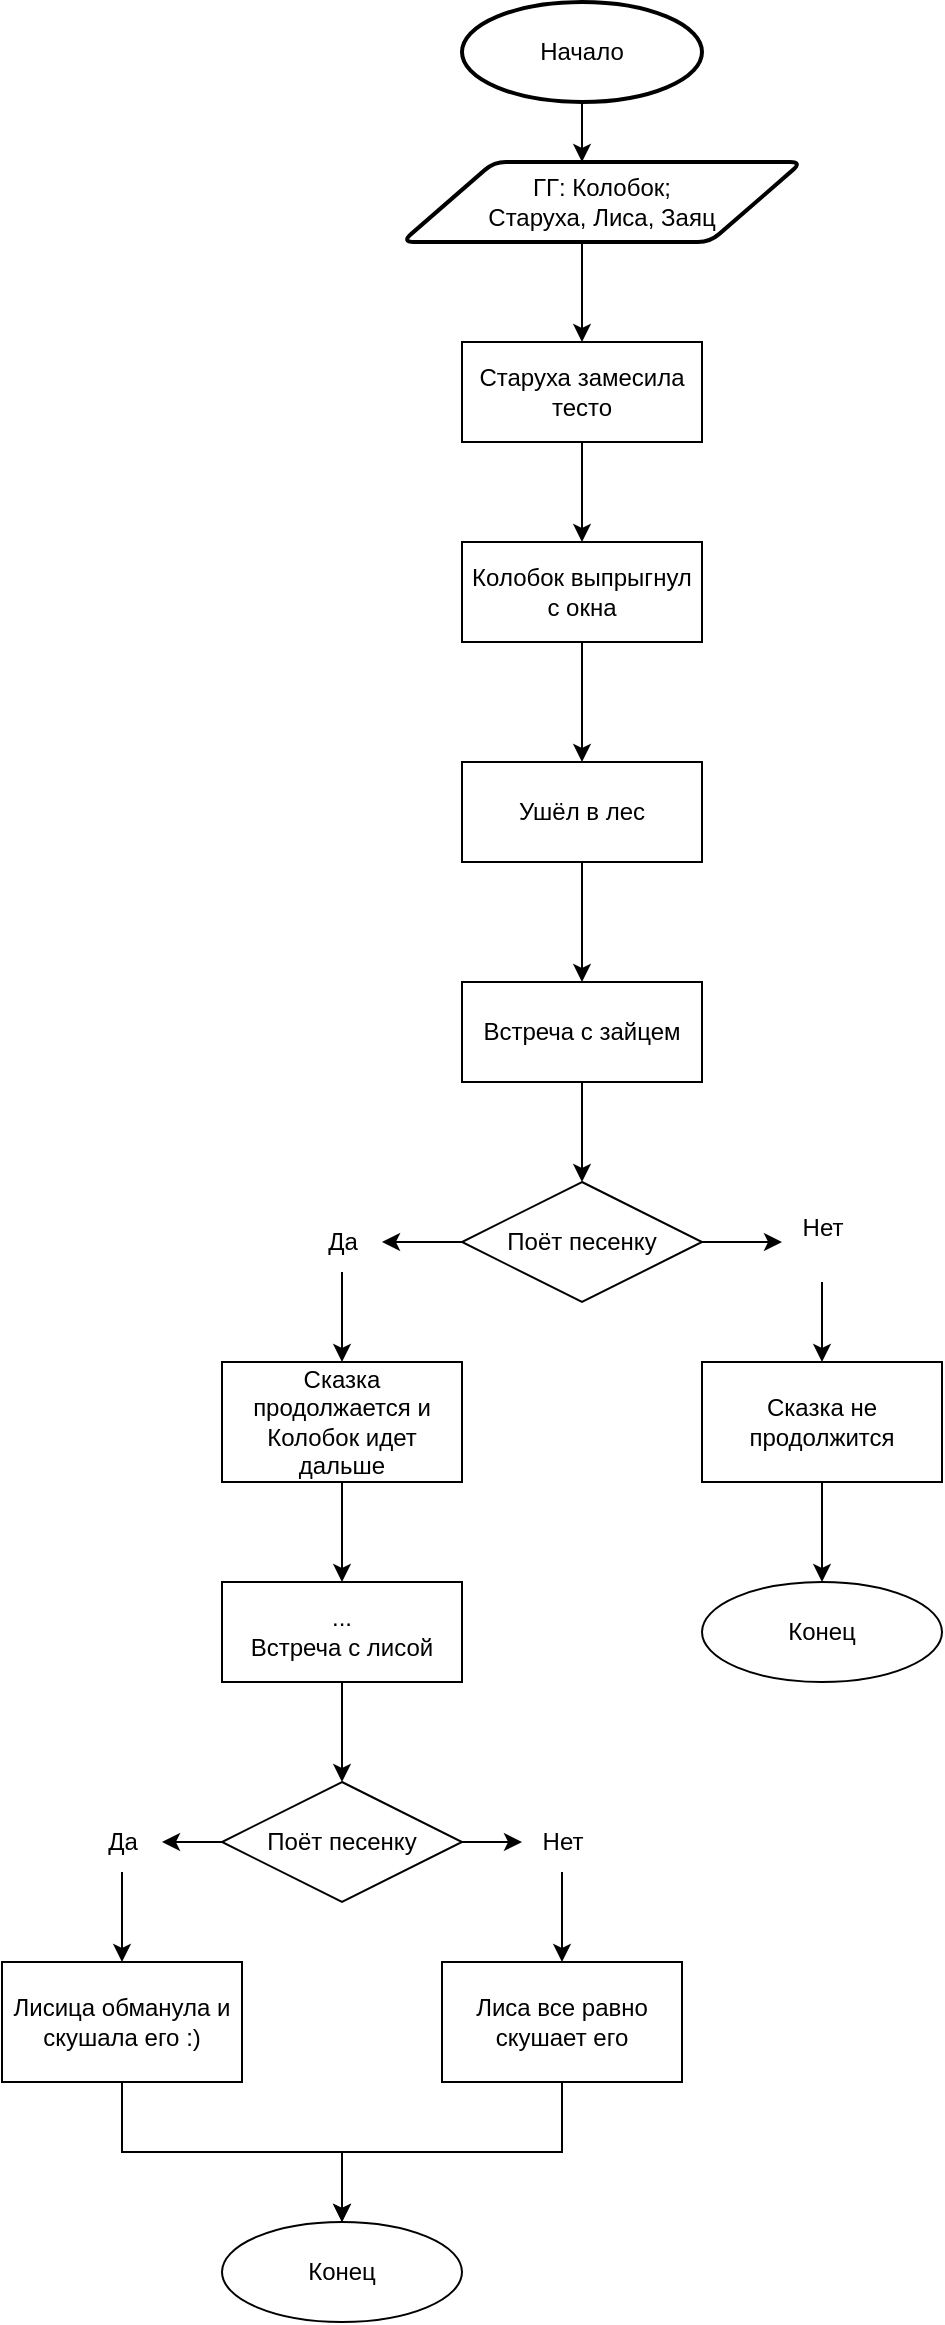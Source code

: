 <mxfile version="26.1.1">
  <diagram id="C5RBs43oDa-KdzZeNtuy" name="Page-1">
    <mxGraphModel dx="2015" dy="661" grid="1" gridSize="10" guides="1" tooltips="1" connect="1" arrows="1" fold="1" page="1" pageScale="1" pageWidth="827" pageHeight="1169" background="none" math="0" shadow="0">
      <root>
        <mxCell id="WIyWlLk6GJQsqaUBKTNV-0" />
        <mxCell id="WIyWlLk6GJQsqaUBKTNV-1" parent="WIyWlLk6GJQsqaUBKTNV-0" />
        <mxCell id="adAxLsS4ZwnRrMbIdCEw-12" value="" style="edgeStyle=orthogonalEdgeStyle;rounded=0;orthogonalLoop=1;jettySize=auto;html=1;" edge="1" parent="WIyWlLk6GJQsqaUBKTNV-1">
          <mxGeometry relative="1" as="geometry">
            <mxPoint x="220" y="120" as="sourcePoint" />
            <mxPoint x="220" y="170" as="targetPoint" />
          </mxGeometry>
        </mxCell>
        <mxCell id="adAxLsS4ZwnRrMbIdCEw-11" value="" style="edgeStyle=orthogonalEdgeStyle;rounded=0;orthogonalLoop=1;jettySize=auto;html=1;" edge="1" parent="WIyWlLk6GJQsqaUBKTNV-1" source="adAxLsS4ZwnRrMbIdCEw-6">
          <mxGeometry relative="1" as="geometry">
            <mxPoint x="220" y="80" as="targetPoint" />
          </mxGeometry>
        </mxCell>
        <mxCell id="adAxLsS4ZwnRrMbIdCEw-6" value="Начало" style="strokeWidth=2;html=1;shape=mxgraph.flowchart.start_1;whiteSpace=wrap;" vertex="1" parent="WIyWlLk6GJQsqaUBKTNV-1">
          <mxGeometry x="160" width="120" height="50" as="geometry" />
        </mxCell>
        <mxCell id="adAxLsS4ZwnRrMbIdCEw-18" value="ГГ: Колобок;&lt;div&gt;Старуха, Лиса, Заяц&lt;/div&gt;" style="shape=parallelogram;html=1;strokeWidth=2;perimeter=parallelogramPerimeter;whiteSpace=wrap;rounded=1;arcSize=12;size=0.23;" vertex="1" parent="WIyWlLk6GJQsqaUBKTNV-1">
          <mxGeometry x="130" y="80" width="200" height="40" as="geometry" />
        </mxCell>
        <mxCell id="adAxLsS4ZwnRrMbIdCEw-22" value="" style="edgeStyle=orthogonalEdgeStyle;rounded=0;orthogonalLoop=1;jettySize=auto;html=1;" edge="1" parent="WIyWlLk6GJQsqaUBKTNV-1" source="adAxLsS4ZwnRrMbIdCEw-19" target="adAxLsS4ZwnRrMbIdCEw-21">
          <mxGeometry relative="1" as="geometry" />
        </mxCell>
        <mxCell id="adAxLsS4ZwnRrMbIdCEw-19" value="Старуха замесила тесто" style="rounded=0;whiteSpace=wrap;html=1;" vertex="1" parent="WIyWlLk6GJQsqaUBKTNV-1">
          <mxGeometry x="160" y="170" width="120" height="50" as="geometry" />
        </mxCell>
        <mxCell id="adAxLsS4ZwnRrMbIdCEw-25" value="" style="edgeStyle=orthogonalEdgeStyle;rounded=0;orthogonalLoop=1;jettySize=auto;html=1;" edge="1" parent="WIyWlLk6GJQsqaUBKTNV-1" source="adAxLsS4ZwnRrMbIdCEw-21" target="adAxLsS4ZwnRrMbIdCEw-24">
          <mxGeometry relative="1" as="geometry" />
        </mxCell>
        <mxCell id="adAxLsS4ZwnRrMbIdCEw-21" value="Колобок выпрыгнул с окна" style="rounded=0;whiteSpace=wrap;html=1;" vertex="1" parent="WIyWlLk6GJQsqaUBKTNV-1">
          <mxGeometry x="160" y="270" width="120" height="50" as="geometry" />
        </mxCell>
        <mxCell id="adAxLsS4ZwnRrMbIdCEw-28" value="" style="edgeStyle=orthogonalEdgeStyle;rounded=0;orthogonalLoop=1;jettySize=auto;html=1;" edge="1" parent="WIyWlLk6GJQsqaUBKTNV-1" source="adAxLsS4ZwnRrMbIdCEw-23" target="adAxLsS4ZwnRrMbIdCEw-27">
          <mxGeometry relative="1" as="geometry" />
        </mxCell>
        <mxCell id="adAxLsS4ZwnRrMbIdCEw-23" value="Встреча с зайцем" style="rounded=0;whiteSpace=wrap;html=1;" vertex="1" parent="WIyWlLk6GJQsqaUBKTNV-1">
          <mxGeometry x="160" y="490" width="120" height="50" as="geometry" />
        </mxCell>
        <mxCell id="adAxLsS4ZwnRrMbIdCEw-26" value="" style="edgeStyle=orthogonalEdgeStyle;rounded=0;orthogonalLoop=1;jettySize=auto;html=1;" edge="1" parent="WIyWlLk6GJQsqaUBKTNV-1" source="adAxLsS4ZwnRrMbIdCEw-24" target="adAxLsS4ZwnRrMbIdCEw-23">
          <mxGeometry relative="1" as="geometry" />
        </mxCell>
        <mxCell id="adAxLsS4ZwnRrMbIdCEw-24" value="Ушёл в лес" style="rounded=0;whiteSpace=wrap;html=1;" vertex="1" parent="WIyWlLk6GJQsqaUBKTNV-1">
          <mxGeometry x="160" y="380" width="120" height="50" as="geometry" />
        </mxCell>
        <mxCell id="adAxLsS4ZwnRrMbIdCEw-33" value="" style="edgeStyle=orthogonalEdgeStyle;rounded=0;orthogonalLoop=1;jettySize=auto;html=1;" edge="1" parent="WIyWlLk6GJQsqaUBKTNV-1" source="adAxLsS4ZwnRrMbIdCEw-27" target="adAxLsS4ZwnRrMbIdCEw-29">
          <mxGeometry relative="1" as="geometry" />
        </mxCell>
        <mxCell id="adAxLsS4ZwnRrMbIdCEw-36" value="" style="edgeStyle=orthogonalEdgeStyle;rounded=0;orthogonalLoop=1;jettySize=auto;html=1;" edge="1" parent="WIyWlLk6GJQsqaUBKTNV-1" source="adAxLsS4ZwnRrMbIdCEw-27" target="adAxLsS4ZwnRrMbIdCEw-34">
          <mxGeometry relative="1" as="geometry" />
        </mxCell>
        <mxCell id="adAxLsS4ZwnRrMbIdCEw-27" value="Поёт песенку" style="rhombus;whiteSpace=wrap;html=1;" vertex="1" parent="WIyWlLk6GJQsqaUBKTNV-1">
          <mxGeometry x="160" y="590" width="120" height="60" as="geometry" />
        </mxCell>
        <mxCell id="adAxLsS4ZwnRrMbIdCEw-32" value="" style="edgeStyle=orthogonalEdgeStyle;rounded=0;orthogonalLoop=1;jettySize=auto;html=1;" edge="1" parent="WIyWlLk6GJQsqaUBKTNV-1" source="adAxLsS4ZwnRrMbIdCEw-29" target="adAxLsS4ZwnRrMbIdCEw-31">
          <mxGeometry relative="1" as="geometry" />
        </mxCell>
        <mxCell id="adAxLsS4ZwnRrMbIdCEw-29" value="Да" style="text;html=1;align=center;verticalAlign=middle;resizable=0;points=[];autosize=1;strokeColor=none;fillColor=none;" vertex="1" parent="WIyWlLk6GJQsqaUBKTNV-1">
          <mxGeometry x="80" y="605" width="40" height="30" as="geometry" />
        </mxCell>
        <mxCell id="adAxLsS4ZwnRrMbIdCEw-43" value="" style="edgeStyle=orthogonalEdgeStyle;rounded=0;orthogonalLoop=1;jettySize=auto;html=1;" edge="1" parent="WIyWlLk6GJQsqaUBKTNV-1" source="adAxLsS4ZwnRrMbIdCEw-31" target="adAxLsS4ZwnRrMbIdCEw-42">
          <mxGeometry relative="1" as="geometry" />
        </mxCell>
        <mxCell id="adAxLsS4ZwnRrMbIdCEw-31" value="Сказка продолжается и Колобок идет дальше" style="rounded=0;whiteSpace=wrap;html=1;" vertex="1" parent="WIyWlLk6GJQsqaUBKTNV-1">
          <mxGeometry x="40" y="680" width="120" height="60" as="geometry" />
        </mxCell>
        <mxCell id="adAxLsS4ZwnRrMbIdCEw-39" value="" style="edgeStyle=orthogonalEdgeStyle;rounded=0;orthogonalLoop=1;jettySize=auto;html=1;" edge="1" parent="WIyWlLk6GJQsqaUBKTNV-1" source="adAxLsS4ZwnRrMbIdCEw-34" target="adAxLsS4ZwnRrMbIdCEw-37">
          <mxGeometry relative="1" as="geometry" />
        </mxCell>
        <mxCell id="adAxLsS4ZwnRrMbIdCEw-34" value="Нет&lt;div&gt;&lt;br&gt;&lt;/div&gt;" style="text;html=1;align=center;verticalAlign=middle;resizable=0;points=[];autosize=1;strokeColor=none;fillColor=none;" vertex="1" parent="WIyWlLk6GJQsqaUBKTNV-1">
          <mxGeometry x="320" y="600" width="40" height="40" as="geometry" />
        </mxCell>
        <mxCell id="adAxLsS4ZwnRrMbIdCEw-41" value="" style="edgeStyle=orthogonalEdgeStyle;rounded=0;orthogonalLoop=1;jettySize=auto;html=1;" edge="1" parent="WIyWlLk6GJQsqaUBKTNV-1" source="adAxLsS4ZwnRrMbIdCEw-37" target="adAxLsS4ZwnRrMbIdCEw-40">
          <mxGeometry relative="1" as="geometry" />
        </mxCell>
        <mxCell id="adAxLsS4ZwnRrMbIdCEw-37" value="Сказка не продолжится" style="rounded=0;whiteSpace=wrap;html=1;" vertex="1" parent="WIyWlLk6GJQsqaUBKTNV-1">
          <mxGeometry x="280" y="680" width="120" height="60" as="geometry" />
        </mxCell>
        <mxCell id="adAxLsS4ZwnRrMbIdCEw-40" value="Конец" style="ellipse;whiteSpace=wrap;html=1;" vertex="1" parent="WIyWlLk6GJQsqaUBKTNV-1">
          <mxGeometry x="280" y="790" width="120" height="50" as="geometry" />
        </mxCell>
        <mxCell id="adAxLsS4ZwnRrMbIdCEw-50" value="" style="edgeStyle=orthogonalEdgeStyle;rounded=0;orthogonalLoop=1;jettySize=auto;html=1;" edge="1" parent="WIyWlLk6GJQsqaUBKTNV-1" source="adAxLsS4ZwnRrMbIdCEw-42" target="adAxLsS4ZwnRrMbIdCEw-44">
          <mxGeometry relative="1" as="geometry" />
        </mxCell>
        <mxCell id="adAxLsS4ZwnRrMbIdCEw-42" value="...&lt;div&gt;Встреча с лисой&lt;/div&gt;" style="rounded=0;whiteSpace=wrap;html=1;" vertex="1" parent="WIyWlLk6GJQsqaUBKTNV-1">
          <mxGeometry x="40" y="790" width="120" height="50" as="geometry" />
        </mxCell>
        <mxCell id="adAxLsS4ZwnRrMbIdCEw-48" value="" style="edgeStyle=orthogonalEdgeStyle;rounded=0;orthogonalLoop=1;jettySize=auto;html=1;" edge="1" parent="WIyWlLk6GJQsqaUBKTNV-1" source="adAxLsS4ZwnRrMbIdCEw-44" target="adAxLsS4ZwnRrMbIdCEw-46">
          <mxGeometry relative="1" as="geometry" />
        </mxCell>
        <mxCell id="adAxLsS4ZwnRrMbIdCEw-53" value="" style="edgeStyle=orthogonalEdgeStyle;rounded=0;orthogonalLoop=1;jettySize=auto;html=1;" edge="1" parent="WIyWlLk6GJQsqaUBKTNV-1" source="adAxLsS4ZwnRrMbIdCEw-44" target="adAxLsS4ZwnRrMbIdCEw-45">
          <mxGeometry relative="1" as="geometry" />
        </mxCell>
        <mxCell id="adAxLsS4ZwnRrMbIdCEw-44" value="Поёт песенку" style="rhombus;whiteSpace=wrap;html=1;" vertex="1" parent="WIyWlLk6GJQsqaUBKTNV-1">
          <mxGeometry x="40" y="890" width="120" height="60" as="geometry" />
        </mxCell>
        <mxCell id="adAxLsS4ZwnRrMbIdCEw-52" value="" style="edgeStyle=orthogonalEdgeStyle;rounded=0;orthogonalLoop=1;jettySize=auto;html=1;" edge="1" parent="WIyWlLk6GJQsqaUBKTNV-1" source="adAxLsS4ZwnRrMbIdCEw-45" target="adAxLsS4ZwnRrMbIdCEw-51">
          <mxGeometry relative="1" as="geometry" />
        </mxCell>
        <mxCell id="adAxLsS4ZwnRrMbIdCEw-45" value="Нет" style="text;html=1;align=center;verticalAlign=middle;resizable=0;points=[];autosize=1;strokeColor=none;fillColor=none;" vertex="1" parent="WIyWlLk6GJQsqaUBKTNV-1">
          <mxGeometry x="190" y="905" width="40" height="30" as="geometry" />
        </mxCell>
        <mxCell id="adAxLsS4ZwnRrMbIdCEw-49" value="" style="edgeStyle=orthogonalEdgeStyle;rounded=0;orthogonalLoop=1;jettySize=auto;html=1;" edge="1" parent="WIyWlLk6GJQsqaUBKTNV-1" source="adAxLsS4ZwnRrMbIdCEw-46" target="adAxLsS4ZwnRrMbIdCEw-47">
          <mxGeometry relative="1" as="geometry" />
        </mxCell>
        <mxCell id="adAxLsS4ZwnRrMbIdCEw-46" value="Да" style="text;html=1;align=center;verticalAlign=middle;resizable=0;points=[];autosize=1;strokeColor=none;fillColor=none;" vertex="1" parent="WIyWlLk6GJQsqaUBKTNV-1">
          <mxGeometry x="-30" y="905" width="40" height="30" as="geometry" />
        </mxCell>
        <mxCell id="adAxLsS4ZwnRrMbIdCEw-55" value="" style="edgeStyle=orthogonalEdgeStyle;rounded=0;orthogonalLoop=1;jettySize=auto;html=1;" edge="1" parent="WIyWlLk6GJQsqaUBKTNV-1" source="adAxLsS4ZwnRrMbIdCEw-47" target="adAxLsS4ZwnRrMbIdCEw-54">
          <mxGeometry relative="1" as="geometry" />
        </mxCell>
        <mxCell id="adAxLsS4ZwnRrMbIdCEw-47" value="Лисица обманула и скушала его :)" style="rounded=0;whiteSpace=wrap;html=1;" vertex="1" parent="WIyWlLk6GJQsqaUBKTNV-1">
          <mxGeometry x="-70" y="980" width="120" height="60" as="geometry" />
        </mxCell>
        <mxCell id="adAxLsS4ZwnRrMbIdCEw-56" value="" style="edgeStyle=orthogonalEdgeStyle;rounded=0;orthogonalLoop=1;jettySize=auto;html=1;" edge="1" parent="WIyWlLk6GJQsqaUBKTNV-1" source="adAxLsS4ZwnRrMbIdCEw-51" target="adAxLsS4ZwnRrMbIdCEw-54">
          <mxGeometry relative="1" as="geometry" />
        </mxCell>
        <mxCell id="adAxLsS4ZwnRrMbIdCEw-51" value="Лиса все равно скушает его" style="rounded=0;whiteSpace=wrap;html=1;" vertex="1" parent="WIyWlLk6GJQsqaUBKTNV-1">
          <mxGeometry x="150" y="980" width="120" height="60" as="geometry" />
        </mxCell>
        <mxCell id="adAxLsS4ZwnRrMbIdCEw-54" value="Конец" style="ellipse;whiteSpace=wrap;html=1;" vertex="1" parent="WIyWlLk6GJQsqaUBKTNV-1">
          <mxGeometry x="40" y="1110" width="120" height="50" as="geometry" />
        </mxCell>
      </root>
    </mxGraphModel>
  </diagram>
</mxfile>
